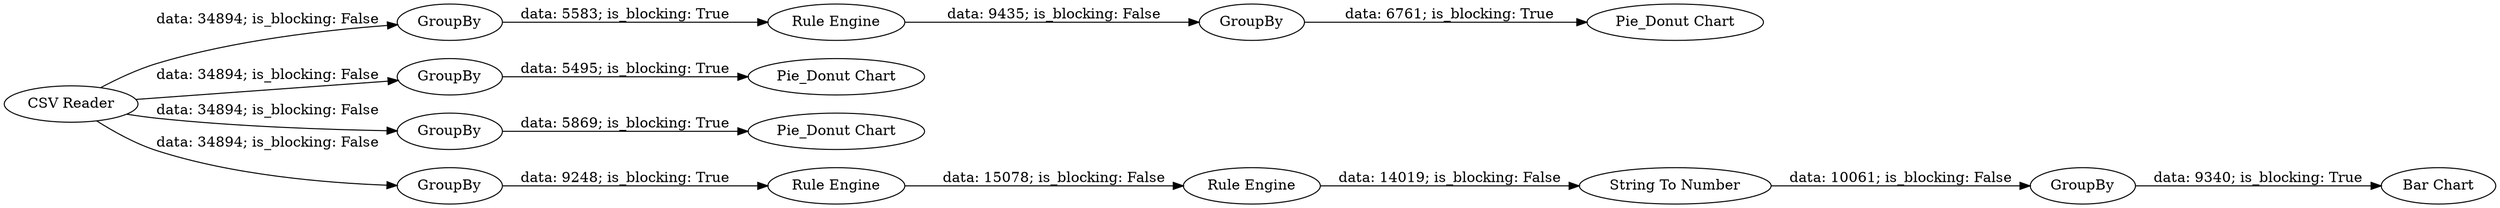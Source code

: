 digraph {
	"-9177806432848446051_6" [label=GroupBy]
	"-9177806432848446051_14" [label=GroupBy]
	"-9177806432848446051_8" [label="Rule Engine"]
	"-9177806432848446051_12" [label=GroupBy]
	"-9177806432848446051_7" [label="String To Number"]
	"-9177806432848446051_5" [label="Rule Engine"]
	"-9177806432848446051_2" [label=GroupBy]
	"-9177806432848446051_3" [label=GroupBy]
	"-9177806432848446051_4" [label=GroupBy]
	"-9177806432848446051_13" [label="Rule Engine"]
	"-9177806432848446051_10" [label="Pie_Donut Chart"]
	"-9177806432848446051_9" [label="Bar Chart"]
	"-9177806432848446051_1" [label="CSV Reader"]
	"-9177806432848446051_11" [label="Pie_Donut Chart"]
	"-9177806432848446051_15" [label="Pie_Donut Chart"]
	"-9177806432848446051_8" -> "-9177806432848446051_7" [label="data: 14019; is_blocking: False"]
	"-9177806432848446051_7" -> "-9177806432848446051_6" [label="data: 10061; is_blocking: False"]
	"-9177806432848446051_3" -> "-9177806432848446051_11" [label="data: 5869; is_blocking: True"]
	"-9177806432848446051_1" -> "-9177806432848446051_4" [label="data: 34894; is_blocking: False"]
	"-9177806432848446051_4" -> "-9177806432848446051_5" [label="data: 9248; is_blocking: True"]
	"-9177806432848446051_5" -> "-9177806432848446051_8" [label="data: 15078; is_blocking: False"]
	"-9177806432848446051_6" -> "-9177806432848446051_9" [label="data: 9340; is_blocking: True"]
	"-9177806432848446051_13" -> "-9177806432848446051_14" [label="data: 9435; is_blocking: False"]
	"-9177806432848446051_1" -> "-9177806432848446051_12" [label="data: 34894; is_blocking: False"]
	"-9177806432848446051_1" -> "-9177806432848446051_3" [label="data: 34894; is_blocking: False"]
	"-9177806432848446051_2" -> "-9177806432848446051_10" [label="data: 5495; is_blocking: True"]
	"-9177806432848446051_12" -> "-9177806432848446051_13" [label="data: 5583; is_blocking: True"]
	"-9177806432848446051_1" -> "-9177806432848446051_2" [label="data: 34894; is_blocking: False"]
	"-9177806432848446051_14" -> "-9177806432848446051_15" [label="data: 6761; is_blocking: True"]
	rankdir=LR
}
